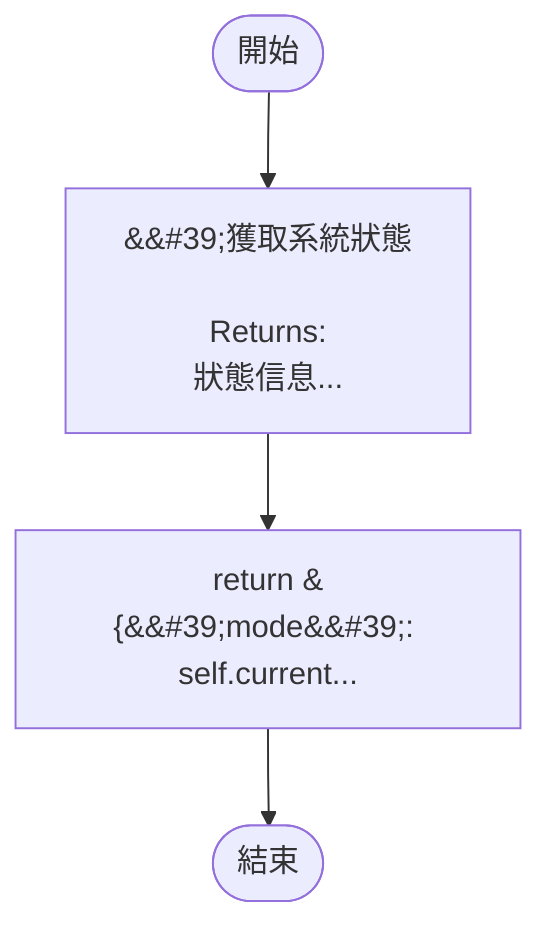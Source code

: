 flowchart TB
    n1([開始])
    n2([結束])
    n3[&amp;&#35;39;獲取系統狀態\n\n        Returns:\n            狀態信息...]
    n4[return &#123;&amp;&#35;39;mode&amp;&#35;39;: self.current...]
    n1 --> n3
    n3 --> n4
    n4 --> n2